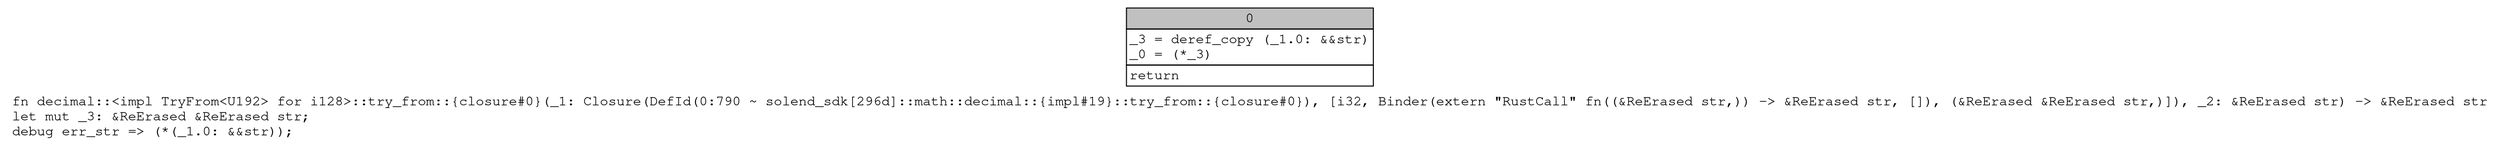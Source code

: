 digraph Mir_0_790 {
    graph [fontname="Courier, monospace"];
    node [fontname="Courier, monospace"];
    edge [fontname="Courier, monospace"];
    label=<fn decimal::&lt;impl TryFrom&lt;U192&gt; for i128&gt;::try_from::{closure#0}(_1: Closure(DefId(0:790 ~ solend_sdk[296d]::math::decimal::{impl#19}::try_from::{closure#0}), [i32, Binder(extern &quot;RustCall&quot; fn((&amp;ReErased str,)) -&gt; &amp;ReErased str, []), (&amp;ReErased &amp;ReErased str,)]), _2: &amp;ReErased str) -&gt; &amp;ReErased str<br align="left"/>let mut _3: &amp;ReErased &amp;ReErased str;<br align="left"/>debug err_str =&gt; (*(_1.0: &amp;&amp;str));<br align="left"/>>;
    bb0__0_790 [shape="none", label=<<table border="0" cellborder="1" cellspacing="0"><tr><td bgcolor="gray" align="center" colspan="1">0</td></tr><tr><td align="left" balign="left">_3 = deref_copy (_1.0: &amp;&amp;str)<br/>_0 = (*_3)<br/></td></tr><tr><td align="left">return</td></tr></table>>];
}
